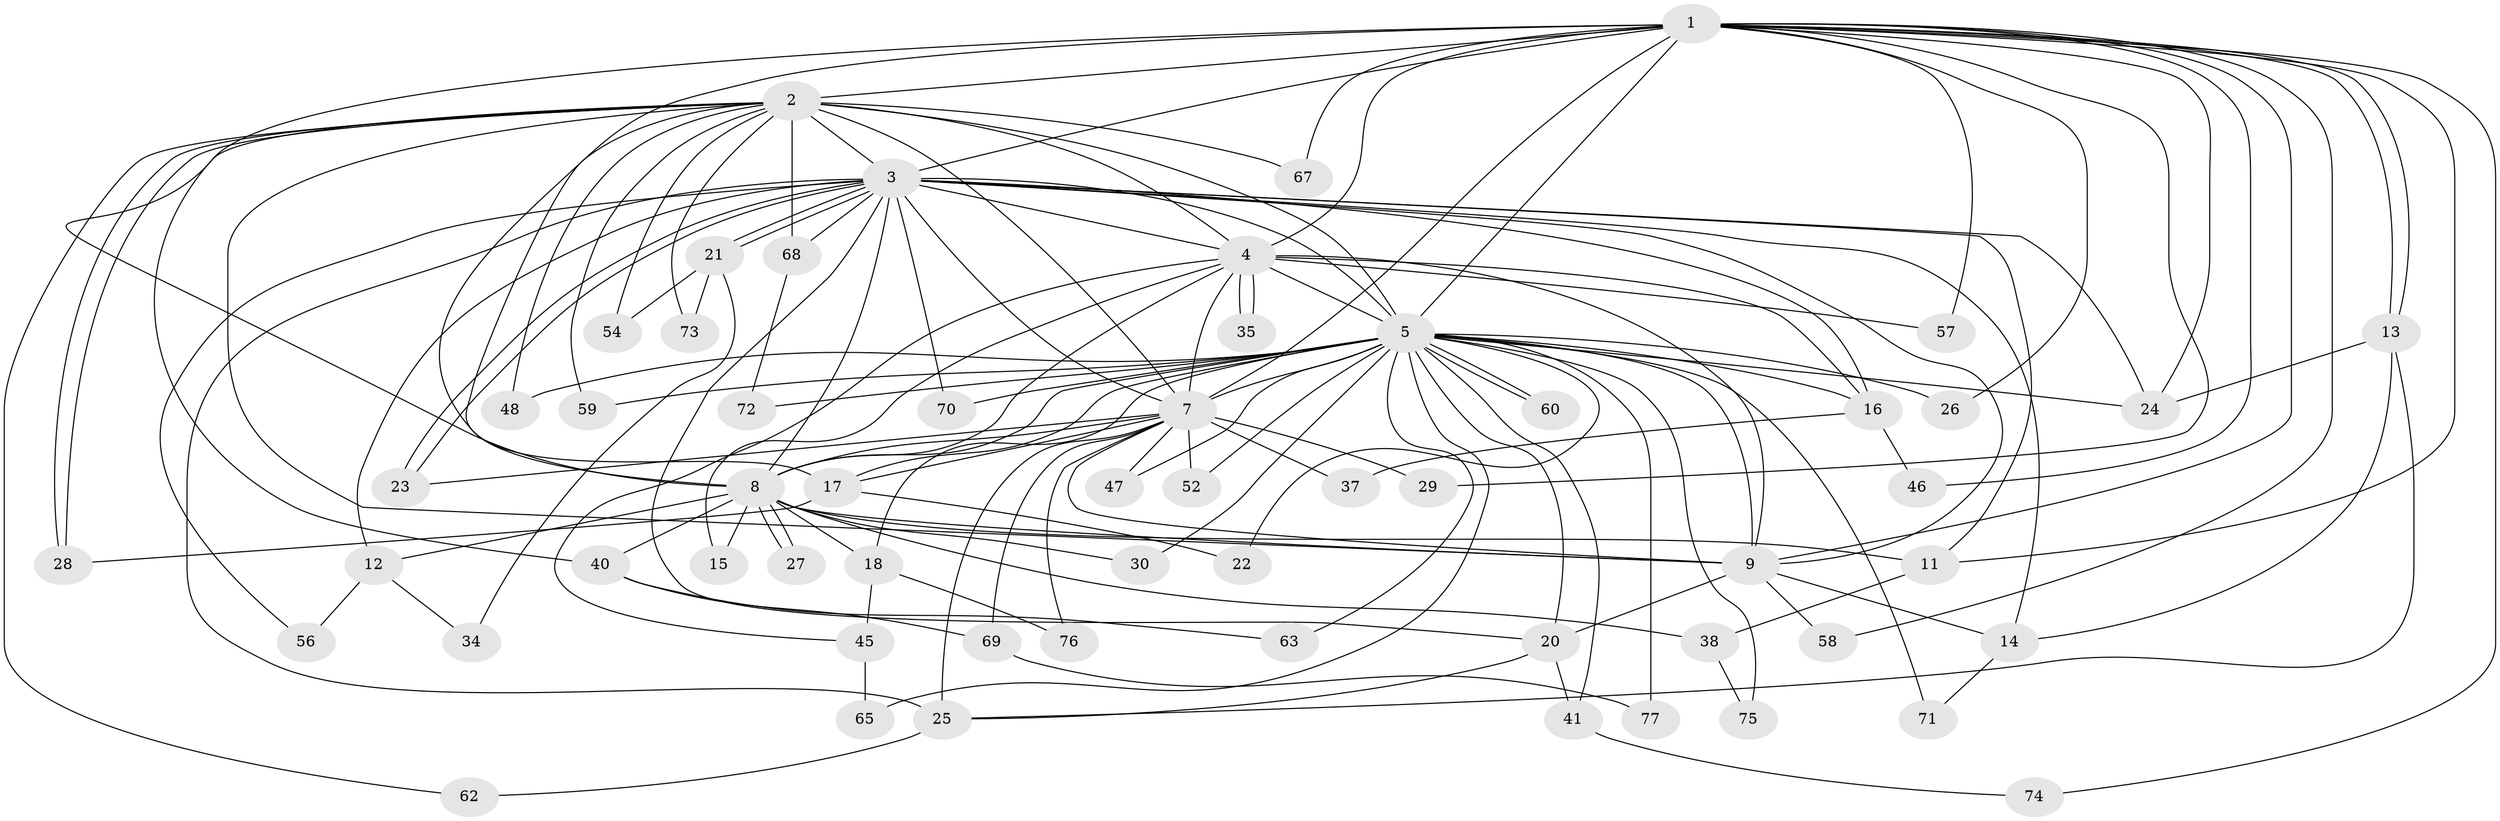 // original degree distribution, {20: 0.012987012987012988, 18: 0.025974025974025976, 23: 0.012987012987012988, 30: 0.012987012987012988, 10: 0.012987012987012988, 17: 0.012987012987012988, 21: 0.012987012987012988, 13: 0.012987012987012988, 11: 0.012987012987012988, 4: 0.09090909090909091, 5: 0.07792207792207792, 2: 0.5584415584415584, 3: 0.14285714285714285}
// Generated by graph-tools (version 1.1) at 2025/41/03/06/25 10:41:42]
// undirected, 58 vertices, 139 edges
graph export_dot {
graph [start="1"]
  node [color=gray90,style=filled];
  1 [super="+6"];
  2 [super="+10"];
  3 [super="+42"];
  4 [super="+43"];
  5 [super="+19"];
  7 [super="+36"];
  8 [super="+66"];
  9 [super="+32"];
  11 [super="+31"];
  12;
  13 [super="+49"];
  14 [super="+64"];
  15;
  16 [super="+33"];
  17 [super="+55"];
  18;
  20 [super="+51"];
  21;
  22;
  23;
  24 [super="+53"];
  25 [super="+39"];
  26;
  27 [super="+61"];
  28 [super="+50"];
  29;
  30;
  34;
  35;
  37;
  38 [super="+44"];
  40;
  41;
  45;
  46;
  47;
  48;
  52;
  54;
  56;
  57;
  58;
  59;
  60;
  62;
  63;
  65;
  67;
  68;
  69;
  70;
  71;
  72;
  73;
  74;
  75;
  76;
  77;
  1 -- 2 [weight=4];
  1 -- 3 [weight=2];
  1 -- 4 [weight=2];
  1 -- 5 [weight=2];
  1 -- 7 [weight=2];
  1 -- 8 [weight=2];
  1 -- 9 [weight=2];
  1 -- 13;
  1 -- 13;
  1 -- 17;
  1 -- 26;
  1 -- 29;
  1 -- 46;
  1 -- 57;
  1 -- 58;
  1 -- 74;
  1 -- 67;
  1 -- 11;
  1 -- 24;
  2 -- 3 [weight=2];
  2 -- 4 [weight=2];
  2 -- 5 [weight=2];
  2 -- 7 [weight=2];
  2 -- 8 [weight=3];
  2 -- 9 [weight=2];
  2 -- 28;
  2 -- 28;
  2 -- 40;
  2 -- 48;
  2 -- 54;
  2 -- 59;
  2 -- 67;
  2 -- 68;
  2 -- 73;
  2 -- 62;
  3 -- 4;
  3 -- 5;
  3 -- 7;
  3 -- 8;
  3 -- 9;
  3 -- 11;
  3 -- 12;
  3 -- 14;
  3 -- 16;
  3 -- 20;
  3 -- 21;
  3 -- 21;
  3 -- 23;
  3 -- 23;
  3 -- 24;
  3 -- 56;
  3 -- 68;
  3 -- 70;
  3 -- 25;
  4 -- 5 [weight=2];
  4 -- 7;
  4 -- 8;
  4 -- 9;
  4 -- 15;
  4 -- 16;
  4 -- 35;
  4 -- 35;
  4 -- 45;
  4 -- 57;
  5 -- 7;
  5 -- 8;
  5 -- 9 [weight=2];
  5 -- 18;
  5 -- 22;
  5 -- 24;
  5 -- 26;
  5 -- 30;
  5 -- 41;
  5 -- 47;
  5 -- 48;
  5 -- 52;
  5 -- 59;
  5 -- 60;
  5 -- 60;
  5 -- 65;
  5 -- 70;
  5 -- 72;
  5 -- 77;
  5 -- 71;
  5 -- 75;
  5 -- 63;
  5 -- 20;
  5 -- 17;
  5 -- 16;
  7 -- 8;
  7 -- 9;
  7 -- 17;
  7 -- 25;
  7 -- 29;
  7 -- 37;
  7 -- 47;
  7 -- 69;
  7 -- 76;
  7 -- 23;
  7 -- 52;
  8 -- 9;
  8 -- 11;
  8 -- 12;
  8 -- 15;
  8 -- 18;
  8 -- 27 [weight=2];
  8 -- 27;
  8 -- 30;
  8 -- 38 [weight=2];
  8 -- 40;
  9 -- 14;
  9 -- 20;
  9 -- 58;
  11 -- 38;
  12 -- 34;
  12 -- 56;
  13 -- 25;
  13 -- 24;
  13 -- 14;
  14 -- 71;
  16 -- 46;
  16 -- 37;
  17 -- 22;
  17 -- 28;
  18 -- 45;
  18 -- 76;
  20 -- 41;
  20 -- 25;
  21 -- 34;
  21 -- 54;
  21 -- 73;
  25 -- 62;
  38 -- 75;
  40 -- 63;
  40 -- 69;
  41 -- 74;
  45 -- 65;
  68 -- 72;
  69 -- 77;
}
